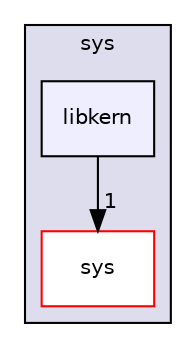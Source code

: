 digraph "src/sys/libkern" {
  compound=true
  node [ fontsize="10", fontname="Helvetica"];
  edge [ labelfontsize="10", labelfontname="Helvetica"];
  subgraph clusterdir_220d2bd384b446346a1cdcf02b1b2295 {
    graph [ bgcolor="#ddddee", pencolor="black", label="sys" fontname="Helvetica", fontsize="10", URL="dir_220d2bd384b446346a1cdcf02b1b2295.html"]
  dir_c529fe1005f766361284165817aae3f9 [shape=box label="sys" fillcolor="white" style="filled" color="red" URL="dir_c529fe1005f766361284165817aae3f9.html"];
  dir_19f1cc32150d20f3a8bed292754be1e3 [shape=box, label="libkern", style="filled", fillcolor="#eeeeff", pencolor="black", URL="dir_19f1cc32150d20f3a8bed292754be1e3.html"];
  }
  dir_19f1cc32150d20f3a8bed292754be1e3->dir_c529fe1005f766361284165817aae3f9 [headlabel="1", labeldistance=1.5 headhref="dir_000020_000027.html"];
}

